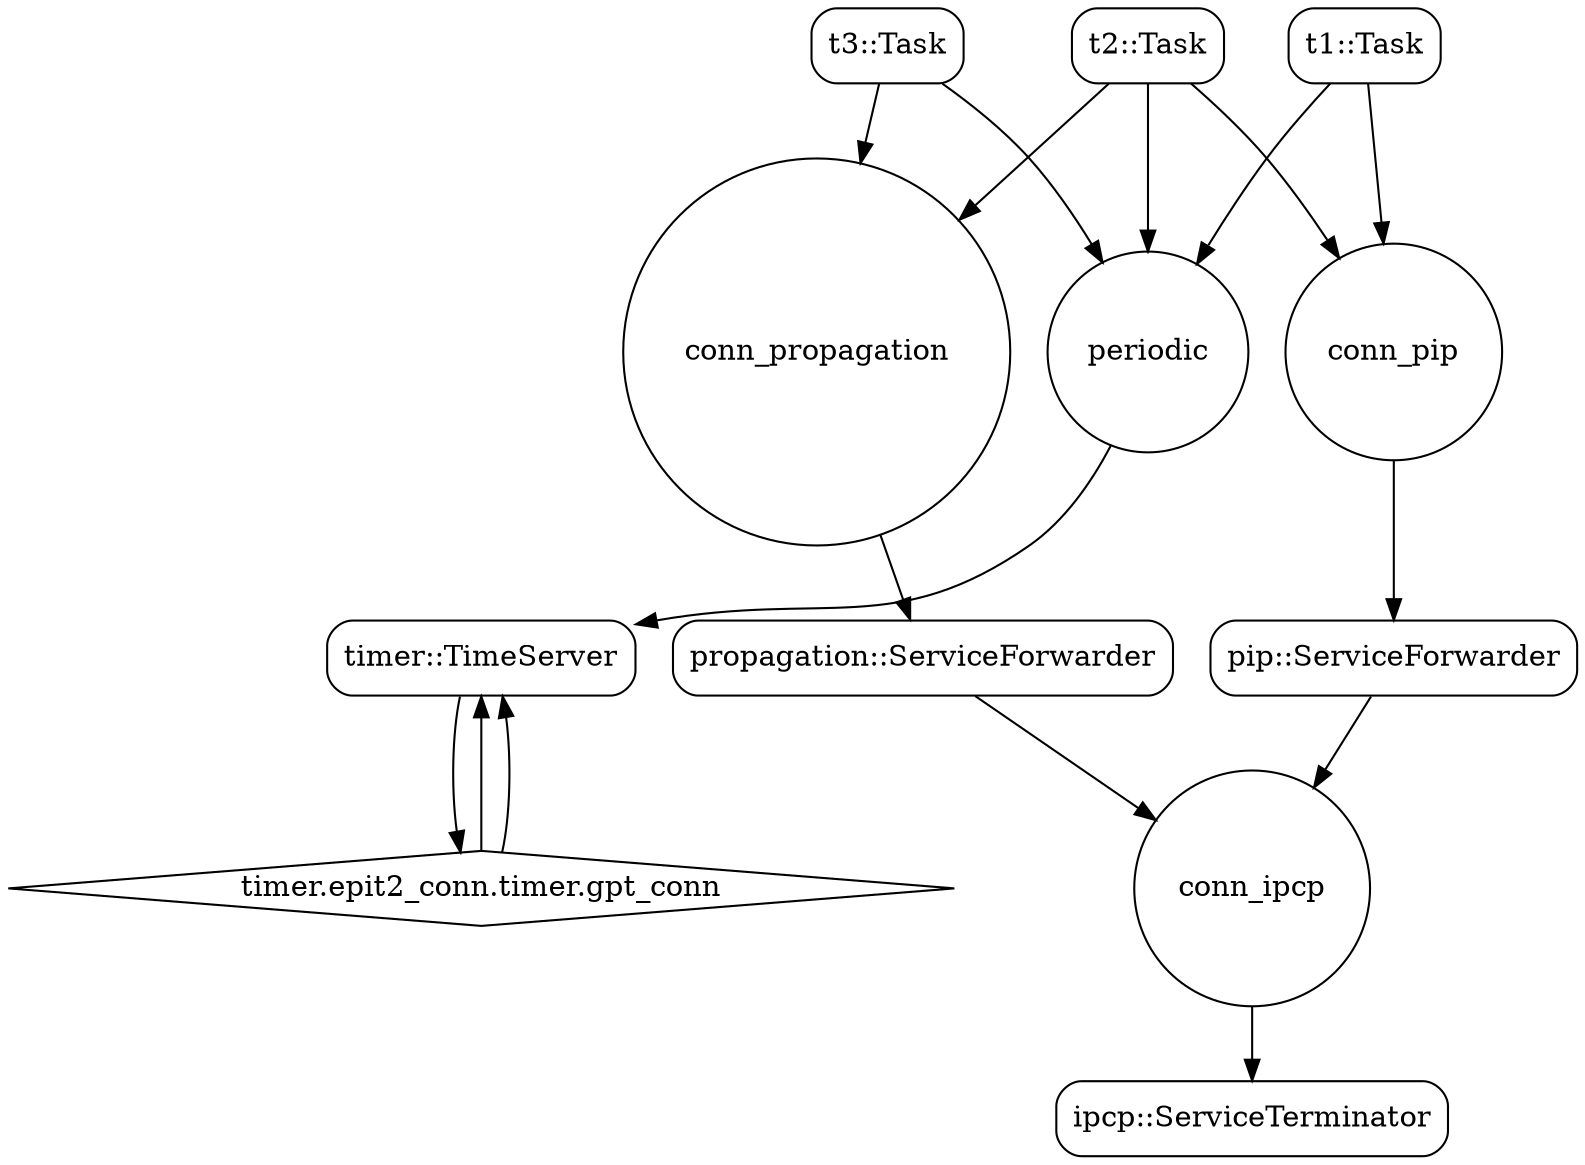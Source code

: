 

digraph {

    "timer" [label="timer::TimeServer", shape=box,style=rounded];

    "t1" [label="t1::Task", shape=box,style=rounded];

    "t2" [label="t2::Task", shape=box,style=rounded];

    "t3" [label="t3::Task", shape=box,style=rounded];

    "pip" [label="pip::ServiceForwarder", shape=box,style=rounded];

    "propagation" [label="propagation::ServiceForwarder", shape=box,style=rounded];

    "ipcp" [label="ipcp::ServiceTerminator", shape=box,style=rounded];



    
        "conn_pip" [shape=circle];
        
            "t1" -> "conn_pip";
        
            "t2" -> "conn_pip";
        
        
            "conn_pip" -> "pip";
        
    

    
        "conn_propagation" [shape=circle];
        
            "t2" -> "conn_propagation";
        
            "t3" -> "conn_propagation";
        
        
            "conn_propagation" -> "propagation";
        
    

    
        "conn_ipcp" [shape=circle];
        
            "pip" -> "conn_ipcp";
        
            "propagation" -> "conn_ipcp";
        
        
            "conn_ipcp" -> "ipcp";
        
    

    
        "periodic" [shape=circle];
        
            "t1" -> "periodic";
        
            "t2" -> "periodic";
        
            "t3" -> "periodic";
        
        
            "periodic" -> "timer";
        
    

    
        "timer.epit2_conn.timer.gpt_conn" [shape=diamond];
        
            "timer" -> "timer.epit2_conn.timer.gpt_conn";
        
        
            "timer.epit2_conn.timer.gpt_conn" -> "timer";
        
            "timer.epit2_conn.timer.gpt_conn" -> "timer";
        
    

}